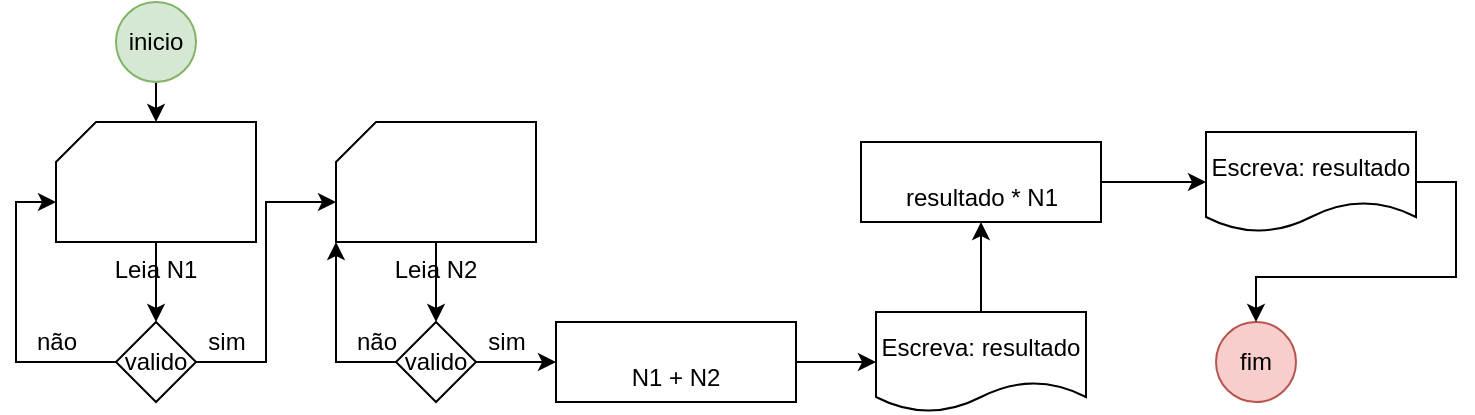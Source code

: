 <mxfile version="14.9.8" type="device"><diagram id="gjkM884lBa9wmVywkfYe" name="Page-1"><mxGraphModel dx="1332" dy="506" grid="1" gridSize="10" guides="1" tooltips="1" connect="1" arrows="1" fold="1" page="1" pageScale="1" pageWidth="850" pageHeight="1100" math="0" shadow="0"><root><mxCell id="0"/><mxCell id="1" parent="0"/><mxCell id="jrOIfolVRASrrQ8i-tpQ-26" style="edgeStyle=orthogonalEdgeStyle;rounded=0;orthogonalLoop=1;jettySize=auto;html=1;exitX=0.5;exitY=1;exitDx=0;exitDy=0;entryX=0.5;entryY=0;entryDx=0;entryDy=0;entryPerimeter=0;" edge="1" parent="1" source="4XDG9MtiE7crll2ZoG9Z-1" target="jrOIfolVRASrrQ8i-tpQ-1"><mxGeometry relative="1" as="geometry"/></mxCell><mxCell id="4XDG9MtiE7crll2ZoG9Z-1" value="inicio" style="ellipse;whiteSpace=wrap;html=1;fillColor=#d5e8d4;strokeColor=#82b366;" parent="1" vertex="1"><mxGeometry x="200" y="240" width="40" height="40" as="geometry"/></mxCell><mxCell id="4XDG9MtiE7crll2ZoG9Z-2" value="fim" style="ellipse;whiteSpace=wrap;html=1;fillColor=#f8cecc;strokeColor=#b85450;" parent="1" vertex="1"><mxGeometry x="750" y="400" width="40" height="40" as="geometry"/></mxCell><mxCell id="jrOIfolVRASrrQ8i-tpQ-31" style="edgeStyle=orthogonalEdgeStyle;rounded=0;orthogonalLoop=1;jettySize=auto;html=1;exitX=1;exitY=0.5;exitDx=0;exitDy=0;entryX=0;entryY=0.5;entryDx=0;entryDy=0;" edge="1" parent="1" source="4XDG9MtiE7crll2ZoG9Z-5" target="jrOIfolVRASrrQ8i-tpQ-27"><mxGeometry relative="1" as="geometry"/></mxCell><mxCell id="4XDG9MtiE7crll2ZoG9Z-5" value="&lt;br&gt;N1 + N2" style="rounded=0;whiteSpace=wrap;html=1;" parent="1" vertex="1"><mxGeometry x="420" y="400" width="120" height="40" as="geometry"/></mxCell><mxCell id="jrOIfolVRASrrQ8i-tpQ-24" style="edgeStyle=orthogonalEdgeStyle;rounded=0;orthogonalLoop=1;jettySize=auto;html=1;exitX=1;exitY=0.5;exitDx=0;exitDy=0;entryX=0;entryY=0.5;entryDx=0;entryDy=0;" edge="1" parent="1" source="4XDG9MtiE7crll2ZoG9Z-8" target="jrOIfolVRASrrQ8i-tpQ-7"><mxGeometry relative="1" as="geometry"/></mxCell><mxCell id="4XDG9MtiE7crll2ZoG9Z-8" value="&lt;br&gt;resultado * N1" style="rounded=0;whiteSpace=wrap;html=1;" parent="1" vertex="1"><mxGeometry x="572.5" y="310" width="120" height="40" as="geometry"/></mxCell><mxCell id="jrOIfolVRASrrQ8i-tpQ-10" style="edgeStyle=orthogonalEdgeStyle;rounded=0;orthogonalLoop=1;jettySize=auto;html=1;exitX=0.5;exitY=1;exitDx=0;exitDy=0;exitPerimeter=0;entryX=0.5;entryY=0;entryDx=0;entryDy=0;" edge="1" parent="1" source="jrOIfolVRASrrQ8i-tpQ-1" target="jrOIfolVRASrrQ8i-tpQ-9"><mxGeometry relative="1" as="geometry"/></mxCell><mxCell id="jrOIfolVRASrrQ8i-tpQ-1" value="&lt;span&gt;Leia N1&lt;/span&gt;" style="verticalLabelPosition=bottom;verticalAlign=top;html=1;shape=card;whiteSpace=wrap;size=20;arcSize=12;" vertex="1" parent="1"><mxGeometry x="170" y="300" width="100" height="60" as="geometry"/></mxCell><mxCell id="jrOIfolVRASrrQ8i-tpQ-25" style="edgeStyle=orthogonalEdgeStyle;rounded=0;orthogonalLoop=1;jettySize=auto;html=1;exitX=1;exitY=0.5;exitDx=0;exitDy=0;entryX=0.5;entryY=0;entryDx=0;entryDy=0;" edge="1" parent="1" source="jrOIfolVRASrrQ8i-tpQ-7" target="4XDG9MtiE7crll2ZoG9Z-2"><mxGeometry relative="1" as="geometry"/></mxCell><mxCell id="jrOIfolVRASrrQ8i-tpQ-7" value="Escreva: resultado" style="shape=document;whiteSpace=wrap;html=1;boundedLbl=1;" vertex="1" parent="1"><mxGeometry x="745" y="305" width="105" height="50" as="geometry"/></mxCell><mxCell id="jrOIfolVRASrrQ8i-tpQ-11" style="edgeStyle=orthogonalEdgeStyle;rounded=0;orthogonalLoop=1;jettySize=auto;html=1;exitX=0;exitY=0.5;exitDx=0;exitDy=0;entryX=0;entryY=0;entryDx=0;entryDy=40;entryPerimeter=0;" edge="1" parent="1" source="jrOIfolVRASrrQ8i-tpQ-9" target="jrOIfolVRASrrQ8i-tpQ-1"><mxGeometry relative="1" as="geometry"/></mxCell><mxCell id="jrOIfolVRASrrQ8i-tpQ-18" style="edgeStyle=orthogonalEdgeStyle;rounded=0;orthogonalLoop=1;jettySize=auto;html=1;exitX=1;exitY=0.5;exitDx=0;exitDy=0;entryX=0;entryY=0;entryDx=0;entryDy=40;entryPerimeter=0;" edge="1" parent="1" source="jrOIfolVRASrrQ8i-tpQ-9" target="jrOIfolVRASrrQ8i-tpQ-14"><mxGeometry relative="1" as="geometry"/></mxCell><mxCell id="jrOIfolVRASrrQ8i-tpQ-9" value="valido" style="rhombus;whiteSpace=wrap;html=1;" vertex="1" parent="1"><mxGeometry x="200" y="400" width="40" height="40" as="geometry"/></mxCell><mxCell id="jrOIfolVRASrrQ8i-tpQ-12" value="não" style="text;html=1;align=center;verticalAlign=middle;resizable=0;points=[];autosize=1;strokeColor=none;" vertex="1" parent="1"><mxGeometry x="150" y="400" width="40" height="20" as="geometry"/></mxCell><mxCell id="jrOIfolVRASrrQ8i-tpQ-13" style="edgeStyle=orthogonalEdgeStyle;rounded=0;orthogonalLoop=1;jettySize=auto;html=1;exitX=0.5;exitY=1;exitDx=0;exitDy=0;exitPerimeter=0;entryX=0.5;entryY=0;entryDx=0;entryDy=0;" edge="1" parent="1" source="jrOIfolVRASrrQ8i-tpQ-14" target="jrOIfolVRASrrQ8i-tpQ-16"><mxGeometry relative="1" as="geometry"/></mxCell><mxCell id="jrOIfolVRASrrQ8i-tpQ-14" value="Leia N2" style="verticalLabelPosition=bottom;verticalAlign=top;html=1;shape=card;whiteSpace=wrap;size=20;arcSize=12;" vertex="1" parent="1"><mxGeometry x="310" y="300" width="100" height="60" as="geometry"/></mxCell><mxCell id="jrOIfolVRASrrQ8i-tpQ-15" style="edgeStyle=orthogonalEdgeStyle;rounded=0;orthogonalLoop=1;jettySize=auto;html=1;exitX=0;exitY=0.5;exitDx=0;exitDy=0;entryX=0;entryY=1;entryDx=0;entryDy=0;entryPerimeter=0;" edge="1" parent="1" source="jrOIfolVRASrrQ8i-tpQ-16" target="jrOIfolVRASrrQ8i-tpQ-14"><mxGeometry relative="1" as="geometry"/></mxCell><mxCell id="jrOIfolVRASrrQ8i-tpQ-20" style="edgeStyle=orthogonalEdgeStyle;rounded=0;orthogonalLoop=1;jettySize=auto;html=1;exitX=1;exitY=0.5;exitDx=0;exitDy=0;entryX=0;entryY=0.5;entryDx=0;entryDy=0;" edge="1" parent="1" source="jrOIfolVRASrrQ8i-tpQ-16" target="4XDG9MtiE7crll2ZoG9Z-5"><mxGeometry relative="1" as="geometry"/></mxCell><mxCell id="jrOIfolVRASrrQ8i-tpQ-16" value="valido" style="rhombus;whiteSpace=wrap;html=1;" vertex="1" parent="1"><mxGeometry x="340" y="400" width="40" height="40" as="geometry"/></mxCell><mxCell id="jrOIfolVRASrrQ8i-tpQ-17" value="não" style="text;html=1;align=center;verticalAlign=middle;resizable=0;points=[];autosize=1;strokeColor=none;" vertex="1" parent="1"><mxGeometry x="310" y="400" width="40" height="20" as="geometry"/></mxCell><mxCell id="jrOIfolVRASrrQ8i-tpQ-19" value="sim" style="text;html=1;align=center;verticalAlign=middle;resizable=0;points=[];autosize=1;strokeColor=none;" vertex="1" parent="1"><mxGeometry x="240" y="400" width="30" height="20" as="geometry"/></mxCell><mxCell id="jrOIfolVRASrrQ8i-tpQ-21" value="sim" style="text;html=1;align=center;verticalAlign=middle;resizable=0;points=[];autosize=1;strokeColor=none;" vertex="1" parent="1"><mxGeometry x="380" y="400" width="30" height="20" as="geometry"/></mxCell><mxCell id="jrOIfolVRASrrQ8i-tpQ-32" style="edgeStyle=orthogonalEdgeStyle;rounded=0;orthogonalLoop=1;jettySize=auto;html=1;exitX=0.5;exitY=0;exitDx=0;exitDy=0;entryX=0.5;entryY=1;entryDx=0;entryDy=0;" edge="1" parent="1" source="jrOIfolVRASrrQ8i-tpQ-27" target="4XDG9MtiE7crll2ZoG9Z-8"><mxGeometry relative="1" as="geometry"/></mxCell><mxCell id="jrOIfolVRASrrQ8i-tpQ-27" value="Escreva: resultado" style="shape=document;whiteSpace=wrap;html=1;boundedLbl=1;" vertex="1" parent="1"><mxGeometry x="580" y="395" width="105" height="50" as="geometry"/></mxCell></root></mxGraphModel></diagram></mxfile>